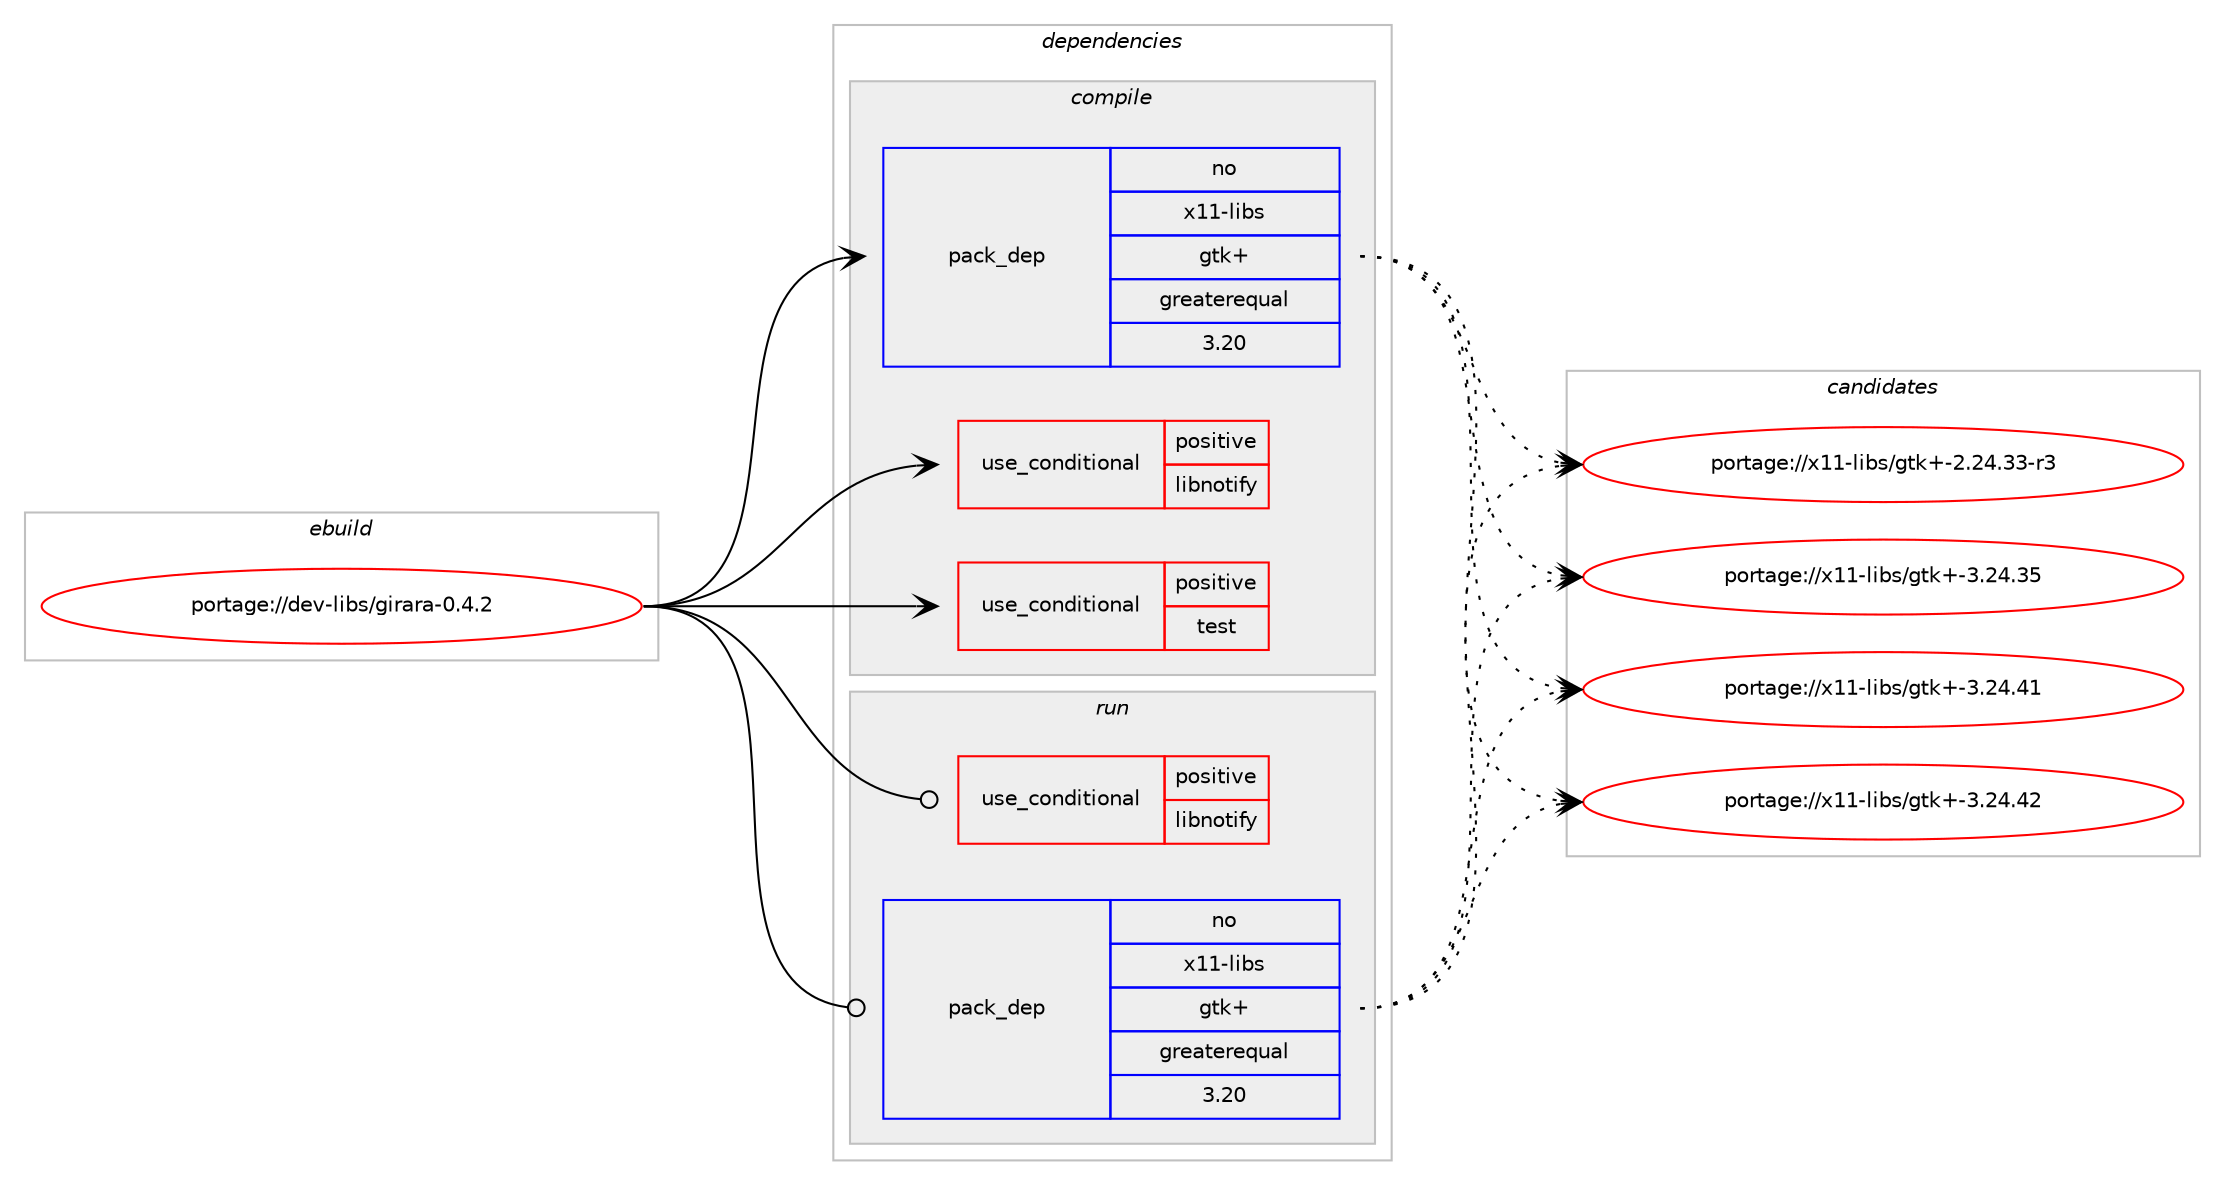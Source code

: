 digraph prolog {

# *************
# Graph options
# *************

newrank=true;
concentrate=true;
compound=true;
graph [rankdir=LR,fontname=Helvetica,fontsize=10,ranksep=1.5];#, ranksep=2.5, nodesep=0.2];
edge  [arrowhead=vee];
node  [fontname=Helvetica,fontsize=10];

# **********
# The ebuild
# **********

subgraph cluster_leftcol {
color=gray;
rank=same;
label=<<i>ebuild</i>>;
id [label="portage://dev-libs/girara-0.4.2", color=red, width=4, href="../dev-libs/girara-0.4.2.svg"];
}

# ****************
# The dependencies
# ****************

subgraph cluster_midcol {
color=gray;
label=<<i>dependencies</i>>;
subgraph cluster_compile {
fillcolor="#eeeeee";
style=filled;
label=<<i>compile</i>>;
subgraph cond25546 {
dependency54643 [label=<<TABLE BORDER="0" CELLBORDER="1" CELLSPACING="0" CELLPADDING="4"><TR><TD ROWSPAN="3" CELLPADDING="10">use_conditional</TD></TR><TR><TD>positive</TD></TR><TR><TD>libnotify</TD></TR></TABLE>>, shape=none, color=red];
# *** BEGIN UNKNOWN DEPENDENCY TYPE (TODO) ***
# dependency54643 -> package_dependency(portage://dev-libs/girara-0.4.2,install,no,x11-libs,libnotify,none,[,,],[],[])
# *** END UNKNOWN DEPENDENCY TYPE (TODO) ***

}
id:e -> dependency54643:w [weight=20,style="solid",arrowhead="vee"];
subgraph cond25547 {
dependency54644 [label=<<TABLE BORDER="0" CELLBORDER="1" CELLSPACING="0" CELLPADDING="4"><TR><TD ROWSPAN="3" CELLPADDING="10">use_conditional</TD></TR><TR><TD>positive</TD></TR><TR><TD>test</TD></TR></TABLE>>, shape=none, color=red];
# *** BEGIN UNKNOWN DEPENDENCY TYPE (TODO) ***
# dependency54644 -> package_dependency(portage://dev-libs/girara-0.4.2,install,no,dev-libs,check,none,[,,],[],[])
# *** END UNKNOWN DEPENDENCY TYPE (TODO) ***

# *** BEGIN UNKNOWN DEPENDENCY TYPE (TODO) ***
# dependency54644 -> package_dependency(portage://dev-libs/girara-0.4.2,install,no,x11-base,xorg-proto,none,[,,],[],[])
# *** END UNKNOWN DEPENDENCY TYPE (TODO) ***

# *** BEGIN UNKNOWN DEPENDENCY TYPE (TODO) ***
# dependency54644 -> package_dependency(portage://dev-libs/girara-0.4.2,install,no,x11-libs,gtk+,none,[,,],[slot(3)],[use(enable(X),none)])
# *** END UNKNOWN DEPENDENCY TYPE (TODO) ***

}
id:e -> dependency54644:w [weight=20,style="solid",arrowhead="vee"];
# *** BEGIN UNKNOWN DEPENDENCY TYPE (TODO) ***
# id -> package_dependency(portage://dev-libs/girara-0.4.2,install,no,app-accessibility,at-spi2-core,none,[,,],[],[])
# *** END UNKNOWN DEPENDENCY TYPE (TODO) ***

# *** BEGIN UNKNOWN DEPENDENCY TYPE (TODO) ***
# id -> package_dependency(portage://dev-libs/girara-0.4.2,install,no,dev-libs,glib,none,[,,],[slot(2)],[])
# *** END UNKNOWN DEPENDENCY TYPE (TODO) ***

# *** BEGIN UNKNOWN DEPENDENCY TYPE (TODO) ***
# id -> package_dependency(portage://dev-libs/girara-0.4.2,install,no,dev-libs,json-glib,none,[,,],any_same_slot,[])
# *** END UNKNOWN DEPENDENCY TYPE (TODO) ***

# *** BEGIN UNKNOWN DEPENDENCY TYPE (TODO) ***
# id -> package_dependency(portage://dev-libs/girara-0.4.2,install,no,media-libs,harfbuzz,none,[,,],any_same_slot,[])
# *** END UNKNOWN DEPENDENCY TYPE (TODO) ***

# *** BEGIN UNKNOWN DEPENDENCY TYPE (TODO) ***
# id -> package_dependency(portage://dev-libs/girara-0.4.2,install,no,x11-libs,cairo,none,[,,],[],[use(enable(glib),none)])
# *** END UNKNOWN DEPENDENCY TYPE (TODO) ***

# *** BEGIN UNKNOWN DEPENDENCY TYPE (TODO) ***
# id -> package_dependency(portage://dev-libs/girara-0.4.2,install,no,x11-libs,gdk-pixbuf,none,[,,],[],[])
# *** END UNKNOWN DEPENDENCY TYPE (TODO) ***

subgraph pack27962 {
dependency54645 [label=<<TABLE BORDER="0" CELLBORDER="1" CELLSPACING="0" CELLPADDING="4" WIDTH="220"><TR><TD ROWSPAN="6" CELLPADDING="30">pack_dep</TD></TR><TR><TD WIDTH="110">no</TD></TR><TR><TD>x11-libs</TD></TR><TR><TD>gtk+</TD></TR><TR><TD>greaterequal</TD></TR><TR><TD>3.20</TD></TR></TABLE>>, shape=none, color=blue];
}
id:e -> dependency54645:w [weight=20,style="solid",arrowhead="vee"];
# *** BEGIN UNKNOWN DEPENDENCY TYPE (TODO) ***
# id -> package_dependency(portage://dev-libs/girara-0.4.2,install,no,x11-libs,pango,none,[,,],[],[])
# *** END UNKNOWN DEPENDENCY TYPE (TODO) ***

}
subgraph cluster_compileandrun {
fillcolor="#eeeeee";
style=filled;
label=<<i>compile and run</i>>;
}
subgraph cluster_run {
fillcolor="#eeeeee";
style=filled;
label=<<i>run</i>>;
subgraph cond25548 {
dependency54646 [label=<<TABLE BORDER="0" CELLBORDER="1" CELLSPACING="0" CELLPADDING="4"><TR><TD ROWSPAN="3" CELLPADDING="10">use_conditional</TD></TR><TR><TD>positive</TD></TR><TR><TD>libnotify</TD></TR></TABLE>>, shape=none, color=red];
# *** BEGIN UNKNOWN DEPENDENCY TYPE (TODO) ***
# dependency54646 -> package_dependency(portage://dev-libs/girara-0.4.2,run,no,x11-libs,libnotify,none,[,,],[],[])
# *** END UNKNOWN DEPENDENCY TYPE (TODO) ***

}
id:e -> dependency54646:w [weight=20,style="solid",arrowhead="odot"];
# *** BEGIN UNKNOWN DEPENDENCY TYPE (TODO) ***
# id -> package_dependency(portage://dev-libs/girara-0.4.2,run,no,app-accessibility,at-spi2-core,none,[,,],[],[])
# *** END UNKNOWN DEPENDENCY TYPE (TODO) ***

# *** BEGIN UNKNOWN DEPENDENCY TYPE (TODO) ***
# id -> package_dependency(portage://dev-libs/girara-0.4.2,run,no,dev-libs,glib,none,[,,],[slot(2)],[])
# *** END UNKNOWN DEPENDENCY TYPE (TODO) ***

# *** BEGIN UNKNOWN DEPENDENCY TYPE (TODO) ***
# id -> package_dependency(portage://dev-libs/girara-0.4.2,run,no,dev-libs,json-glib,none,[,,],any_same_slot,[])
# *** END UNKNOWN DEPENDENCY TYPE (TODO) ***

# *** BEGIN UNKNOWN DEPENDENCY TYPE (TODO) ***
# id -> package_dependency(portage://dev-libs/girara-0.4.2,run,no,media-libs,harfbuzz,none,[,,],any_same_slot,[])
# *** END UNKNOWN DEPENDENCY TYPE (TODO) ***

# *** BEGIN UNKNOWN DEPENDENCY TYPE (TODO) ***
# id -> package_dependency(portage://dev-libs/girara-0.4.2,run,no,x11-libs,cairo,none,[,,],[],[use(enable(glib),none)])
# *** END UNKNOWN DEPENDENCY TYPE (TODO) ***

# *** BEGIN UNKNOWN DEPENDENCY TYPE (TODO) ***
# id -> package_dependency(portage://dev-libs/girara-0.4.2,run,no,x11-libs,gdk-pixbuf,none,[,,],[],[])
# *** END UNKNOWN DEPENDENCY TYPE (TODO) ***

subgraph pack27963 {
dependency54647 [label=<<TABLE BORDER="0" CELLBORDER="1" CELLSPACING="0" CELLPADDING="4" WIDTH="220"><TR><TD ROWSPAN="6" CELLPADDING="30">pack_dep</TD></TR><TR><TD WIDTH="110">no</TD></TR><TR><TD>x11-libs</TD></TR><TR><TD>gtk+</TD></TR><TR><TD>greaterequal</TD></TR><TR><TD>3.20</TD></TR></TABLE>>, shape=none, color=blue];
}
id:e -> dependency54647:w [weight=20,style="solid",arrowhead="odot"];
# *** BEGIN UNKNOWN DEPENDENCY TYPE (TODO) ***
# id -> package_dependency(portage://dev-libs/girara-0.4.2,run,no,x11-libs,pango,none,[,,],[],[])
# *** END UNKNOWN DEPENDENCY TYPE (TODO) ***

}
}

# **************
# The candidates
# **************

subgraph cluster_choices {
rank=same;
color=gray;
label=<<i>candidates</i>>;

subgraph choice27962 {
color=black;
nodesep=1;
choice12049494510810598115471031161074345504650524651514511451 [label="portage://x11-libs/gtk+-2.24.33-r3", color=red, width=4,href="../x11-libs/gtk+-2.24.33-r3.svg"];
choice1204949451081059811547103116107434551465052465153 [label="portage://x11-libs/gtk+-3.24.35", color=red, width=4,href="../x11-libs/gtk+-3.24.35.svg"];
choice1204949451081059811547103116107434551465052465249 [label="portage://x11-libs/gtk+-3.24.41", color=red, width=4,href="../x11-libs/gtk+-3.24.41.svg"];
choice1204949451081059811547103116107434551465052465250 [label="portage://x11-libs/gtk+-3.24.42", color=red, width=4,href="../x11-libs/gtk+-3.24.42.svg"];
dependency54645:e -> choice12049494510810598115471031161074345504650524651514511451:w [style=dotted,weight="100"];
dependency54645:e -> choice1204949451081059811547103116107434551465052465153:w [style=dotted,weight="100"];
dependency54645:e -> choice1204949451081059811547103116107434551465052465249:w [style=dotted,weight="100"];
dependency54645:e -> choice1204949451081059811547103116107434551465052465250:w [style=dotted,weight="100"];
}
subgraph choice27963 {
color=black;
nodesep=1;
choice12049494510810598115471031161074345504650524651514511451 [label="portage://x11-libs/gtk+-2.24.33-r3", color=red, width=4,href="../x11-libs/gtk+-2.24.33-r3.svg"];
choice1204949451081059811547103116107434551465052465153 [label="portage://x11-libs/gtk+-3.24.35", color=red, width=4,href="../x11-libs/gtk+-3.24.35.svg"];
choice1204949451081059811547103116107434551465052465249 [label="portage://x11-libs/gtk+-3.24.41", color=red, width=4,href="../x11-libs/gtk+-3.24.41.svg"];
choice1204949451081059811547103116107434551465052465250 [label="portage://x11-libs/gtk+-3.24.42", color=red, width=4,href="../x11-libs/gtk+-3.24.42.svg"];
dependency54647:e -> choice12049494510810598115471031161074345504650524651514511451:w [style=dotted,weight="100"];
dependency54647:e -> choice1204949451081059811547103116107434551465052465153:w [style=dotted,weight="100"];
dependency54647:e -> choice1204949451081059811547103116107434551465052465249:w [style=dotted,weight="100"];
dependency54647:e -> choice1204949451081059811547103116107434551465052465250:w [style=dotted,weight="100"];
}
}

}
